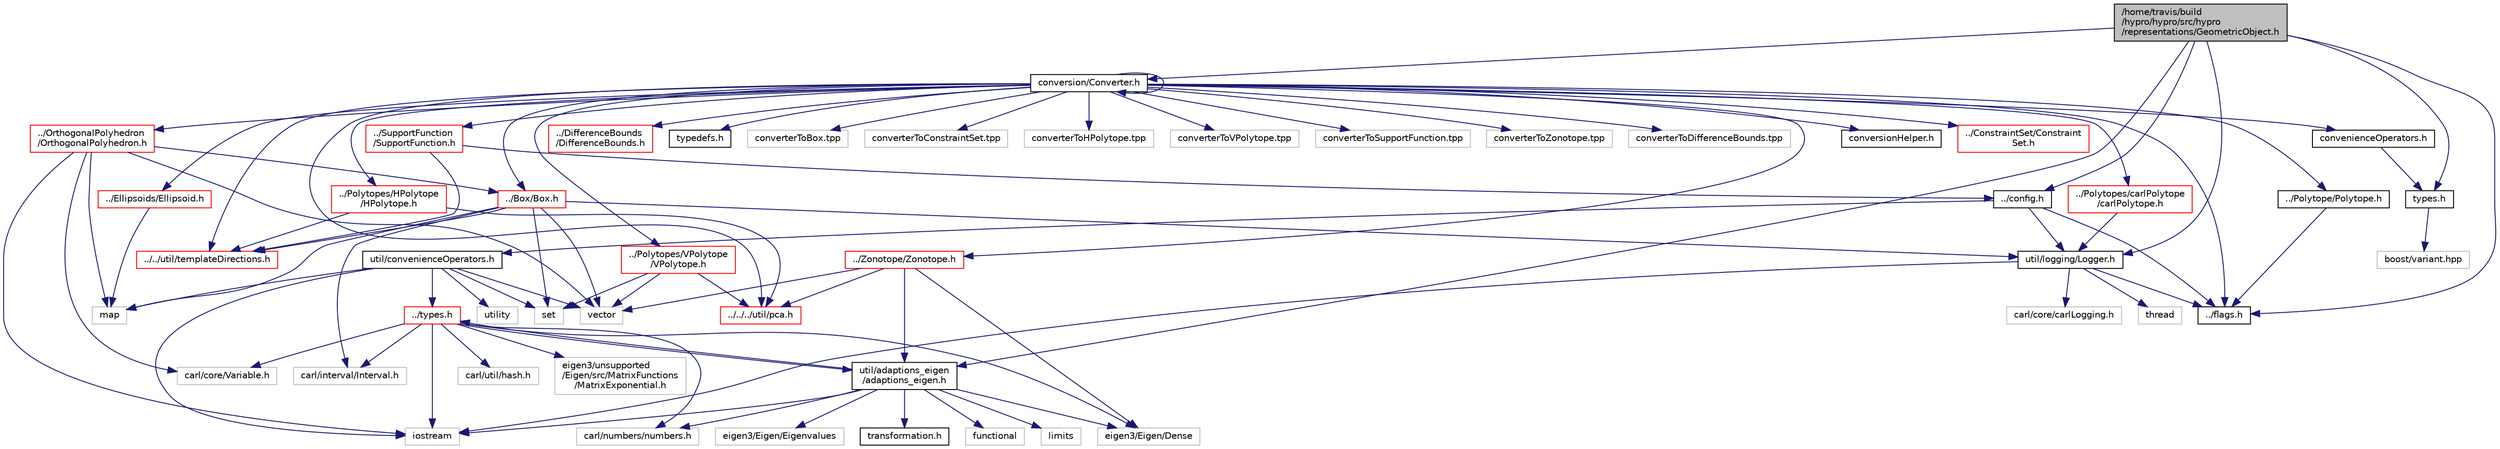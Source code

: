 digraph "/home/travis/build/hypro/hypro/src/hypro/representations/GeometricObject.h"
{
  edge [fontname="Helvetica",fontsize="10",labelfontname="Helvetica",labelfontsize="10"];
  node [fontname="Helvetica",fontsize="10",shape=record];
  Node1 [label="/home/travis/build\l/hypro/hypro/src/hypro\l/representations/GeometricObject.h",height=0.2,width=0.4,color="black", fillcolor="grey75", style="filled" fontcolor="black"];
  Node1 -> Node2 [color="midnightblue",fontsize="10",style="solid",fontname="Helvetica"];
  Node2 [label="types.h",height=0.2,width=0.4,color="black", fillcolor="white", style="filled",URL="$representations_2types_8h_source.html"];
  Node2 -> Node3 [color="midnightblue",fontsize="10",style="solid",fontname="Helvetica"];
  Node3 [label="boost/variant.hpp",height=0.2,width=0.4,color="grey75", fillcolor="white", style="filled"];
  Node1 -> Node4 [color="midnightblue",fontsize="10",style="solid",fontname="Helvetica"];
  Node4 [label="../flags.h",height=0.2,width=0.4,color="black", fillcolor="white", style="filled",URL="$flags_8h_source.html"];
  Node1 -> Node5 [color="midnightblue",fontsize="10",style="solid",fontname="Helvetica"];
  Node5 [label="../config.h",height=0.2,width=0.4,color="black", fillcolor="white", style="filled",URL="$config_8h_source.html"];
  Node5 -> Node4 [color="midnightblue",fontsize="10",style="solid",fontname="Helvetica"];
  Node5 -> Node6 [color="midnightblue",fontsize="10",style="solid",fontname="Helvetica"];
  Node6 [label="util/convenienceOperators.h",height=0.2,width=0.4,color="black", fillcolor="white", style="filled",URL="$util_2convenienceOperators_8h_source.html"];
  Node6 -> Node7 [color="midnightblue",fontsize="10",style="solid",fontname="Helvetica"];
  Node7 [label="../types.h",height=0.2,width=0.4,color="red", fillcolor="white", style="filled",URL="$types_8h_source.html"];
  Node7 -> Node8 [color="midnightblue",fontsize="10",style="solid",fontname="Helvetica"];
  Node8 [label="iostream",height=0.2,width=0.4,color="grey75", fillcolor="white", style="filled"];
  Node7 -> Node9 [color="midnightblue",fontsize="10",style="solid",fontname="Helvetica"];
  Node9 [label="carl/numbers/numbers.h",height=0.2,width=0.4,color="grey75", fillcolor="white", style="filled"];
  Node7 -> Node10 [color="midnightblue",fontsize="10",style="solid",fontname="Helvetica"];
  Node10 [label="carl/interval/Interval.h",height=0.2,width=0.4,color="grey75", fillcolor="white", style="filled"];
  Node7 -> Node11 [color="midnightblue",fontsize="10",style="solid",fontname="Helvetica"];
  Node11 [label="carl/core/Variable.h",height=0.2,width=0.4,color="grey75", fillcolor="white", style="filled"];
  Node7 -> Node12 [color="midnightblue",fontsize="10",style="solid",fontname="Helvetica"];
  Node12 [label="carl/util/hash.h",height=0.2,width=0.4,color="grey75", fillcolor="white", style="filled"];
  Node7 -> Node13 [color="midnightblue",fontsize="10",style="solid",fontname="Helvetica"];
  Node13 [label="eigen3/Eigen/Dense",height=0.2,width=0.4,color="grey75", fillcolor="white", style="filled"];
  Node7 -> Node14 [color="midnightblue",fontsize="10",style="solid",fontname="Helvetica"];
  Node14 [label="eigen3/unsupported\l/Eigen/src/MatrixFunctions\l/MatrixExponential.h",height=0.2,width=0.4,color="grey75", fillcolor="white", style="filled"];
  Node7 -> Node15 [color="midnightblue",fontsize="10",style="solid",fontname="Helvetica"];
  Node15 [label="util/adaptions_eigen\l/adaptions_eigen.h",height=0.2,width=0.4,color="black", fillcolor="white", style="filled",URL="$adaptions__eigen_8h_source.html"];
  Node15 -> Node7 [color="midnightblue",fontsize="10",style="solid",fontname="Helvetica"];
  Node15 -> Node16 [color="midnightblue",fontsize="10",style="solid",fontname="Helvetica"];
  Node16 [label="transformation.h",height=0.2,width=0.4,color="black", fillcolor="white", style="filled",URL="$transformation_8h_source.html"];
  Node15 -> Node9 [color="midnightblue",fontsize="10",style="solid",fontname="Helvetica"];
  Node15 -> Node17 [color="midnightblue",fontsize="10",style="solid",fontname="Helvetica"];
  Node17 [label="functional",height=0.2,width=0.4,color="grey75", fillcolor="white", style="filled"];
  Node15 -> Node8 [color="midnightblue",fontsize="10",style="solid",fontname="Helvetica"];
  Node15 -> Node18 [color="midnightblue",fontsize="10",style="solid",fontname="Helvetica"];
  Node18 [label="limits",height=0.2,width=0.4,color="grey75", fillcolor="white", style="filled"];
  Node15 -> Node19 [color="midnightblue",fontsize="10",style="solid",fontname="Helvetica"];
  Node19 [label="eigen3/Eigen/Eigenvalues",height=0.2,width=0.4,color="grey75", fillcolor="white", style="filled"];
  Node15 -> Node13 [color="midnightblue",fontsize="10",style="solid",fontname="Helvetica"];
  Node6 -> Node8 [color="midnightblue",fontsize="10",style="solid",fontname="Helvetica"];
  Node6 -> Node20 [color="midnightblue",fontsize="10",style="solid",fontname="Helvetica"];
  Node20 [label="map",height=0.2,width=0.4,color="grey75", fillcolor="white", style="filled"];
  Node6 -> Node21 [color="midnightblue",fontsize="10",style="solid",fontname="Helvetica"];
  Node21 [label="set",height=0.2,width=0.4,color="grey75", fillcolor="white", style="filled"];
  Node6 -> Node22 [color="midnightblue",fontsize="10",style="solid",fontname="Helvetica"];
  Node22 [label="utility",height=0.2,width=0.4,color="grey75", fillcolor="white", style="filled"];
  Node6 -> Node23 [color="midnightblue",fontsize="10",style="solid",fontname="Helvetica"];
  Node23 [label="vector",height=0.2,width=0.4,color="grey75", fillcolor="white", style="filled"];
  Node5 -> Node24 [color="midnightblue",fontsize="10",style="solid",fontname="Helvetica"];
  Node24 [label="util/logging/Logger.h",height=0.2,width=0.4,color="black", fillcolor="white", style="filled",URL="$Logger_8h_source.html"];
  Node24 -> Node4 [color="midnightblue",fontsize="10",style="solid",fontname="Helvetica"];
  Node24 -> Node8 [color="midnightblue",fontsize="10",style="solid",fontname="Helvetica"];
  Node24 -> Node25 [color="midnightblue",fontsize="10",style="solid",fontname="Helvetica"];
  Node25 [label="thread",height=0.2,width=0.4,color="grey75", fillcolor="white", style="filled"];
  Node24 -> Node26 [color="midnightblue",fontsize="10",style="solid",fontname="Helvetica"];
  Node26 [label="carl/core/carlLogging.h",height=0.2,width=0.4,color="grey75", fillcolor="white", style="filled"];
  Node1 -> Node15 [color="midnightblue",fontsize="10",style="solid",fontname="Helvetica"];
  Node1 -> Node24 [color="midnightblue",fontsize="10",style="solid",fontname="Helvetica"];
  Node1 -> Node27 [color="midnightblue",fontsize="10",style="solid",fontname="Helvetica"];
  Node27 [label="conversion/Converter.h",height=0.2,width=0.4,color="black", fillcolor="white", style="filled",URL="$Converter_8h_source.html"];
  Node27 -> Node4 [color="midnightblue",fontsize="10",style="solid",fontname="Helvetica"];
  Node27 -> Node28 [color="midnightblue",fontsize="10",style="solid",fontname="Helvetica"];
  Node28 [label="../Box/Box.h",height=0.2,width=0.4,color="red", fillcolor="white", style="filled",URL="$Box_8h.html"];
  Node28 -> Node29 [color="midnightblue",fontsize="10",style="solid",fontname="Helvetica"];
  Node29 [label="../../util/templateDirections.h",height=0.2,width=0.4,color="red", fillcolor="white", style="filled",URL="$templateDirections_8h_source.html"];
  Node28 -> Node24 [color="midnightblue",fontsize="10",style="solid",fontname="Helvetica"];
  Node28 -> Node10 [color="midnightblue",fontsize="10",style="solid",fontname="Helvetica"];
  Node28 -> Node20 [color="midnightblue",fontsize="10",style="solid",fontname="Helvetica"];
  Node28 -> Node21 [color="midnightblue",fontsize="10",style="solid",fontname="Helvetica"];
  Node28 -> Node23 [color="midnightblue",fontsize="10",style="solid",fontname="Helvetica"];
  Node27 -> Node30 [color="midnightblue",fontsize="10",style="solid",fontname="Helvetica"];
  Node30 [label="../ConstraintSet/Constraint\lSet.h",height=0.2,width=0.4,color="red", fillcolor="white", style="filled",URL="$ConstraintSet_8h_source.html"];
  Node27 -> Node31 [color="midnightblue",fontsize="10",style="solid",fontname="Helvetica"];
  Node31 [label="../Ellipsoids/Ellipsoid.h",height=0.2,width=0.4,color="red", fillcolor="white", style="filled",URL="$Ellipsoid_8h_source.html"];
  Node31 -> Node20 [color="midnightblue",fontsize="10",style="solid",fontname="Helvetica"];
  Node27 -> Node32 [color="midnightblue",fontsize="10",style="solid",fontname="Helvetica"];
  Node32 [label="../OrthogonalPolyhedron\l/OrthogonalPolyhedron.h",height=0.2,width=0.4,color="red", fillcolor="white", style="filled",URL="$OrthogonalPolyhedron_8h_source.html"];
  Node32 -> Node28 [color="midnightblue",fontsize="10",style="solid",fontname="Helvetica"];
  Node32 -> Node8 [color="midnightblue",fontsize="10",style="solid",fontname="Helvetica"];
  Node32 -> Node20 [color="midnightblue",fontsize="10",style="solid",fontname="Helvetica"];
  Node32 -> Node23 [color="midnightblue",fontsize="10",style="solid",fontname="Helvetica"];
  Node32 -> Node11 [color="midnightblue",fontsize="10",style="solid",fontname="Helvetica"];
  Node27 -> Node33 [color="midnightblue",fontsize="10",style="solid",fontname="Helvetica"];
  Node33 [label="../Polytope/Polytope.h",height=0.2,width=0.4,color="black", fillcolor="white", style="filled",URL="$Polytope_8h_source.html"];
  Node33 -> Node4 [color="midnightblue",fontsize="10",style="solid",fontname="Helvetica"];
  Node27 -> Node34 [color="midnightblue",fontsize="10",style="solid",fontname="Helvetica"];
  Node34 [label="../Polytopes/carlPolytope\l/carlPolytope.h",height=0.2,width=0.4,color="red", fillcolor="white", style="filled",URL="$carlPolytope_8h_source.html"];
  Node34 -> Node24 [color="midnightblue",fontsize="10",style="solid",fontname="Helvetica"];
  Node27 -> Node35 [color="midnightblue",fontsize="10",style="solid",fontname="Helvetica"];
  Node35 [label="../Polytopes/HPolytope\l/HPolytope.h",height=0.2,width=0.4,color="red", fillcolor="white", style="filled",URL="$HPolytope_8h_source.html"];
  Node35 -> Node36 [color="midnightblue",fontsize="10",style="solid",fontname="Helvetica"];
  Node36 [label="../../../util/pca.h",height=0.2,width=0.4,color="red", fillcolor="white", style="filled",URL="$pca_8h.html"];
  Node35 -> Node29 [color="midnightblue",fontsize="10",style="solid",fontname="Helvetica"];
  Node27 -> Node37 [color="midnightblue",fontsize="10",style="solid",fontname="Helvetica"];
  Node37 [label="../Polytopes/VPolytope\l/VPolytope.h",height=0.2,width=0.4,color="red", fillcolor="white", style="filled",URL="$VPolytope_8h_source.html"];
  Node37 -> Node36 [color="midnightblue",fontsize="10",style="solid",fontname="Helvetica"];
  Node37 -> Node21 [color="midnightblue",fontsize="10",style="solid",fontname="Helvetica"];
  Node37 -> Node23 [color="midnightblue",fontsize="10",style="solid",fontname="Helvetica"];
  Node27 -> Node38 [color="midnightblue",fontsize="10",style="solid",fontname="Helvetica"];
  Node38 [label="../SupportFunction\l/SupportFunction.h",height=0.2,width=0.4,color="red", fillcolor="white", style="filled",URL="$SupportFunction_8h_source.html"];
  Node38 -> Node5 [color="midnightblue",fontsize="10",style="solid",fontname="Helvetica"];
  Node38 -> Node29 [color="midnightblue",fontsize="10",style="solid",fontname="Helvetica"];
  Node27 -> Node39 [color="midnightblue",fontsize="10",style="solid",fontname="Helvetica"];
  Node39 [label="../Zonotope/Zonotope.h",height=0.2,width=0.4,color="red", fillcolor="white", style="filled",URL="$Zonotope_8h_source.html"];
  Node39 -> Node36 [color="midnightblue",fontsize="10",style="solid",fontname="Helvetica"];
  Node39 -> Node15 [color="midnightblue",fontsize="10",style="solid",fontname="Helvetica"];
  Node39 -> Node23 [color="midnightblue",fontsize="10",style="solid",fontname="Helvetica"];
  Node39 -> Node13 [color="midnightblue",fontsize="10",style="solid",fontname="Helvetica"];
  Node27 -> Node40 [color="midnightblue",fontsize="10",style="solid",fontname="Helvetica"];
  Node40 [label="../DifferenceBounds\l/DifferenceBounds.h",height=0.2,width=0.4,color="red", fillcolor="white", style="filled",URL="$DifferenceBounds_8h_source.html"];
  Node27 -> Node36 [color="midnightblue",fontsize="10",style="solid",fontname="Helvetica"];
  Node27 -> Node41 [color="midnightblue",fontsize="10",style="solid",fontname="Helvetica"];
  Node41 [label="typedefs.h",height=0.2,width=0.4,color="black", fillcolor="white", style="filled",URL="$typedefs_8h_source.html"];
  Node27 -> Node42 [color="midnightblue",fontsize="10",style="solid",fontname="Helvetica"];
  Node42 [label="converterToBox.tpp",height=0.2,width=0.4,color="grey75", fillcolor="white", style="filled"];
  Node27 -> Node43 [color="midnightblue",fontsize="10",style="solid",fontname="Helvetica"];
  Node43 [label="converterToConstraintSet.tpp",height=0.2,width=0.4,color="grey75", fillcolor="white", style="filled"];
  Node27 -> Node44 [color="midnightblue",fontsize="10",style="solid",fontname="Helvetica"];
  Node44 [label="converterToHPolytope.tpp",height=0.2,width=0.4,color="grey75", fillcolor="white", style="filled"];
  Node27 -> Node45 [color="midnightblue",fontsize="10",style="solid",fontname="Helvetica"];
  Node45 [label="converterToVPolytope.tpp",height=0.2,width=0.4,color="grey75", fillcolor="white", style="filled"];
  Node27 -> Node46 [color="midnightblue",fontsize="10",style="solid",fontname="Helvetica"];
  Node46 [label="converterToSupportFunction.tpp",height=0.2,width=0.4,color="grey75", fillcolor="white", style="filled"];
  Node27 -> Node47 [color="midnightblue",fontsize="10",style="solid",fontname="Helvetica"];
  Node47 [label="converterToZonotope.tpp",height=0.2,width=0.4,color="grey75", fillcolor="white", style="filled"];
  Node27 -> Node48 [color="midnightblue",fontsize="10",style="solid",fontname="Helvetica"];
  Node48 [label="converterToDifferenceBounds.tpp",height=0.2,width=0.4,color="grey75", fillcolor="white", style="filled"];
  Node27 -> Node49 [color="midnightblue",fontsize="10",style="solid",fontname="Helvetica"];
  Node49 [label="convenienceOperators.h",height=0.2,width=0.4,color="black", fillcolor="white", style="filled",URL="$representations_2conversion_2convenienceOperators_8h_source.html"];
  Node49 -> Node2 [color="midnightblue",fontsize="10",style="solid",fontname="Helvetica"];
  Node27 -> Node50 [color="midnightblue",fontsize="10",style="solid",fontname="Helvetica"];
  Node50 [label="conversionHelper.h",height=0.2,width=0.4,color="black", fillcolor="white", style="filled",URL="$conversionHelper_8h_source.html"];
  Node27 -> Node27 [color="midnightblue",fontsize="10",style="solid",fontname="Helvetica"];
  Node27 -> Node29 [color="midnightblue",fontsize="10",style="solid",fontname="Helvetica"];
}
